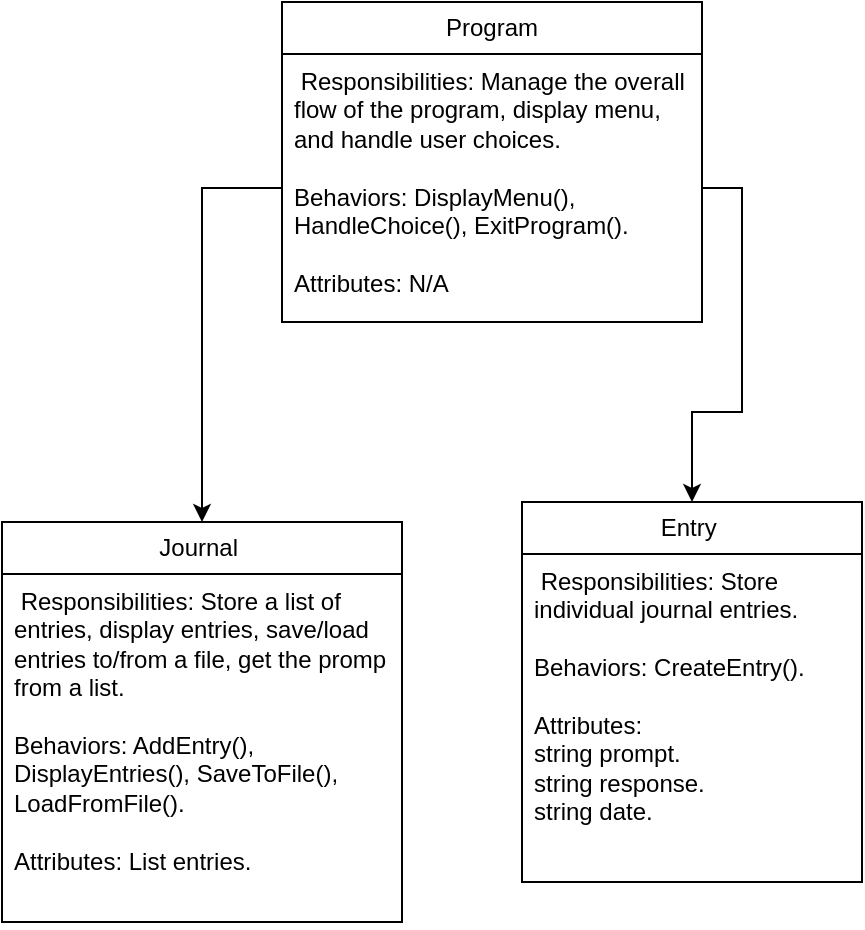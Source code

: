 <mxfile version="22.0.2" type="github">
  <diagram name="Page-1" id="e7e014a7-5840-1c2e-5031-d8a46d1fe8dd">
    <mxGraphModel dx="1453" dy="782" grid="1" gridSize="10" guides="1" tooltips="1" connect="1" arrows="1" fold="1" page="1" pageScale="1" pageWidth="1169" pageHeight="826" background="none" math="0" shadow="0">
      <root>
        <mxCell id="0" />
        <mxCell id="1" parent="0" />
        <mxCell id="SZZFsIP21a665HcIkAiT-43" value="Journal&amp;nbsp;" style="swimlane;fontStyle=0;childLayout=stackLayout;horizontal=1;startSize=26;fillColor=none;horizontalStack=0;resizeParent=1;resizeParentMax=0;resizeLast=0;collapsible=1;marginBottom=0;whiteSpace=wrap;html=1;" vertex="1" parent="1">
          <mxGeometry x="210" y="340" width="200" height="200" as="geometry" />
        </mxCell>
        <mxCell id="SZZFsIP21a665HcIkAiT-44" value="&lt;div&gt;&amp;nbsp;Responsibilities: Store a list of entries, display entries, save/load entries to/from a file, get the promp from a list.&lt;/div&gt;&lt;div&gt;&lt;br&gt;&lt;/div&gt;&lt;div&gt;Behaviors: AddEntry(), DisplayEntries(), SaveToFile(), LoadFromFile().&lt;/div&gt;&lt;div&gt;&lt;br&gt;&lt;/div&gt;&lt;div&gt;Attributes: List entries.&lt;/div&gt;" style="text;strokeColor=none;fillColor=none;align=left;verticalAlign=top;spacingLeft=4;spacingRight=4;overflow=hidden;rotatable=0;points=[[0,0.5],[1,0.5]];portConstraint=eastwest;whiteSpace=wrap;html=1;" vertex="1" parent="SZZFsIP21a665HcIkAiT-43">
          <mxGeometry y="26" width="200" height="174" as="geometry" />
        </mxCell>
        <mxCell id="SZZFsIP21a665HcIkAiT-48" value="Entry&amp;nbsp;" style="swimlane;fontStyle=0;childLayout=stackLayout;horizontal=1;startSize=26;fillColor=none;horizontalStack=0;resizeParent=1;resizeParentMax=0;resizeLast=0;collapsible=1;marginBottom=0;whiteSpace=wrap;html=1;" vertex="1" parent="1">
          <mxGeometry x="470" y="330" width="170" height="190" as="geometry" />
        </mxCell>
        <mxCell id="SZZFsIP21a665HcIkAiT-49" value="&amp;nbsp;Responsibilities: Store individual journal entries.&lt;br&gt;&lt;br&gt;    Behaviors: CreateEntry().&lt;br&gt;&lt;br&gt;    Attributes:&lt;br&gt;        string prompt.&lt;br&gt;        string response.&lt;br&gt;        string date." style="text;strokeColor=none;fillColor=none;align=left;verticalAlign=top;spacingLeft=4;spacingRight=4;overflow=hidden;rotatable=0;points=[[0,0.5],[1,0.5]];portConstraint=eastwest;whiteSpace=wrap;html=1;" vertex="1" parent="SZZFsIP21a665HcIkAiT-48">
          <mxGeometry y="26" width="170" height="164" as="geometry" />
        </mxCell>
        <mxCell id="SZZFsIP21a665HcIkAiT-63" style="edgeStyle=orthogonalEdgeStyle;rounded=0;orthogonalLoop=1;jettySize=auto;html=1;entryX=0.5;entryY=0;entryDx=0;entryDy=0;exitX=0;exitY=0.5;exitDx=0;exitDy=0;" edge="1" parent="1" source="SZZFsIP21a665HcIkAiT-58" target="SZZFsIP21a665HcIkAiT-43">
          <mxGeometry relative="1" as="geometry" />
        </mxCell>
        <mxCell id="SZZFsIP21a665HcIkAiT-53" value="Program" style="swimlane;fontStyle=0;childLayout=stackLayout;horizontal=1;startSize=26;fillColor=none;horizontalStack=0;resizeParent=1;resizeParentMax=0;resizeLast=0;collapsible=1;marginBottom=0;whiteSpace=wrap;html=1;" vertex="1" parent="1">
          <mxGeometry x="350" y="80" width="210" height="160" as="geometry" />
        </mxCell>
        <mxCell id="SZZFsIP21a665HcIkAiT-58" value="&lt;div&gt;&amp;nbsp;Responsibilities: Manage the overall flow of the program, display menu, and handle user choices.&lt;/div&gt;&lt;div&gt;&lt;br&gt;&lt;/div&gt;&lt;div&gt;Behaviors: DisplayMenu(), HandleChoice(), ExitProgram().&lt;/div&gt;&lt;div&gt;&amp;nbsp;&lt;/div&gt;&lt;div&gt;Attributes: N/A&lt;/div&gt;" style="text;strokeColor=none;fillColor=none;align=left;verticalAlign=top;spacingLeft=4;spacingRight=4;overflow=hidden;rotatable=0;points=[[0,0.5],[1,0.5]];portConstraint=eastwest;whiteSpace=wrap;html=1;" vertex="1" parent="SZZFsIP21a665HcIkAiT-53">
          <mxGeometry y="26" width="210" height="134" as="geometry" />
        </mxCell>
        <mxCell id="SZZFsIP21a665HcIkAiT-64" style="edgeStyle=orthogonalEdgeStyle;rounded=0;orthogonalLoop=1;jettySize=auto;html=1;exitX=1;exitY=0.5;exitDx=0;exitDy=0;entryX=0.5;entryY=0;entryDx=0;entryDy=0;" edge="1" parent="1" source="SZZFsIP21a665HcIkAiT-58" target="SZZFsIP21a665HcIkAiT-48">
          <mxGeometry relative="1" as="geometry" />
        </mxCell>
      </root>
    </mxGraphModel>
  </diagram>
</mxfile>
